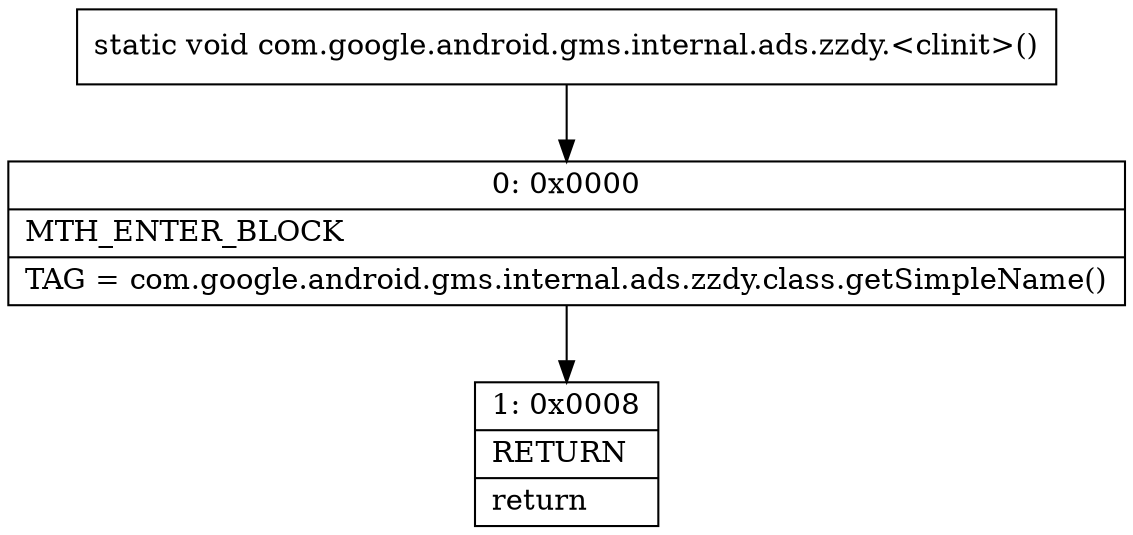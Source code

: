 digraph "CFG forcom.google.android.gms.internal.ads.zzdy.\<clinit\>()V" {
Node_0 [shape=record,label="{0\:\ 0x0000|MTH_ENTER_BLOCK\l|TAG = com.google.android.gms.internal.ads.zzdy.class.getSimpleName()\l}"];
Node_1 [shape=record,label="{1\:\ 0x0008|RETURN\l|return\l}"];
MethodNode[shape=record,label="{static void com.google.android.gms.internal.ads.zzdy.\<clinit\>() }"];
MethodNode -> Node_0;
Node_0 -> Node_1;
}


